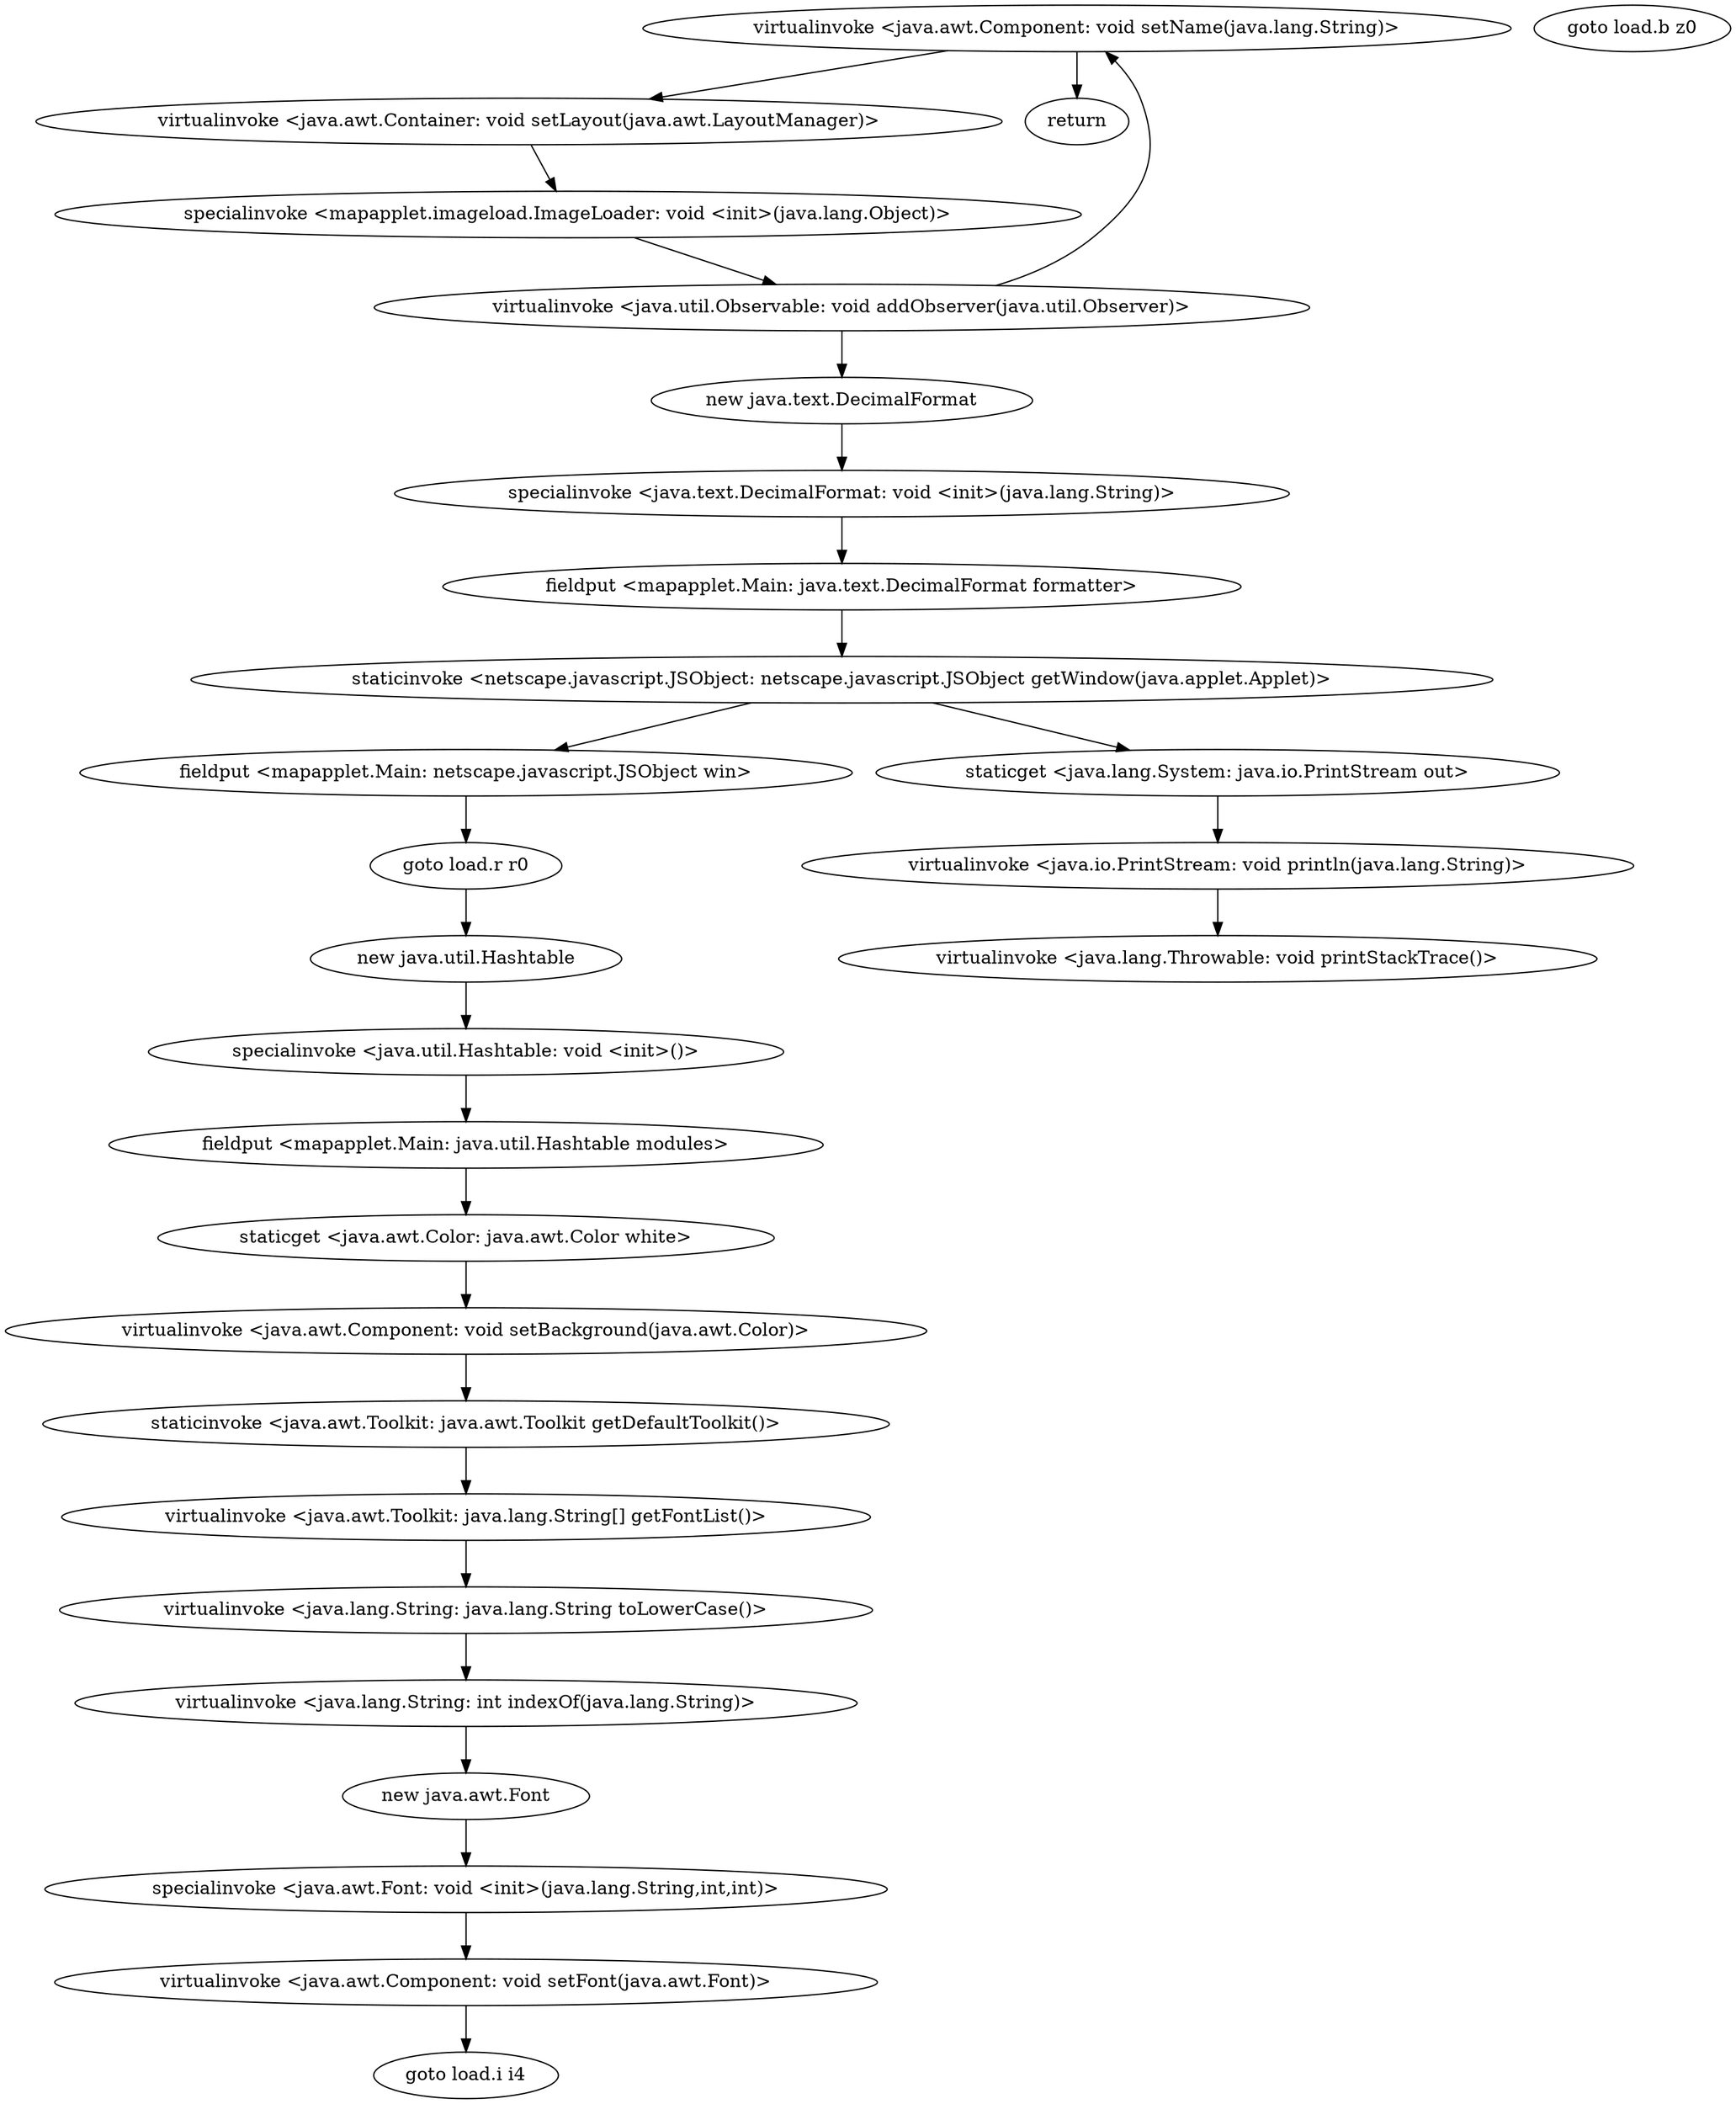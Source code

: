 digraph "" {
"virtualinvoke <java.awt.Component: void setName(java.lang.String)>";
 "virtualinvoke <java.awt.Component: void setName(java.lang.String)>"->"virtualinvoke <java.awt.Container: void setLayout(java.awt.LayoutManager)>";
 "virtualinvoke <java.awt.Container: void setLayout(java.awt.LayoutManager)>"->"specialinvoke <mapapplet.imageload.ImageLoader: void <init>(java.lang.Object)>";
 "specialinvoke <mapapplet.imageload.ImageLoader: void <init>(java.lang.Object)>"->"virtualinvoke <java.util.Observable: void addObserver(java.util.Observer)>";
 "virtualinvoke <java.util.Observable: void addObserver(java.util.Observer)>"->"new java.text.DecimalFormat";
 "new java.text.DecimalFormat"->"specialinvoke <java.text.DecimalFormat: void <init>(java.lang.String)>";
 "specialinvoke <java.text.DecimalFormat: void <init>(java.lang.String)>"->"fieldput <mapapplet.Main: java.text.DecimalFormat formatter>";
 "fieldput <mapapplet.Main: java.text.DecimalFormat formatter>"->"staticinvoke <netscape.javascript.JSObject: netscape.javascript.JSObject getWindow(java.applet.Applet)>";
 "staticinvoke <netscape.javascript.JSObject: netscape.javascript.JSObject getWindow(java.applet.Applet)>"->"fieldput <mapapplet.Main: netscape.javascript.JSObject win>";
 "fieldput <mapapplet.Main: netscape.javascript.JSObject win>"->"goto load.r r0";
 "goto load.r r0"->"new java.util.Hashtable";
 "new java.util.Hashtable"->"specialinvoke <java.util.Hashtable: void <init>()>";
 "specialinvoke <java.util.Hashtable: void <init>()>"->"fieldput <mapapplet.Main: java.util.Hashtable modules>";
 "fieldput <mapapplet.Main: java.util.Hashtable modules>"->"staticget <java.awt.Color: java.awt.Color white>";
 "staticget <java.awt.Color: java.awt.Color white>"->"virtualinvoke <java.awt.Component: void setBackground(java.awt.Color)>";
 "virtualinvoke <java.awt.Component: void setBackground(java.awt.Color)>"->"staticinvoke <java.awt.Toolkit: java.awt.Toolkit getDefaultToolkit()>";
 "staticinvoke <java.awt.Toolkit: java.awt.Toolkit getDefaultToolkit()>"->"virtualinvoke <java.awt.Toolkit: java.lang.String[] getFontList()>";
 "virtualinvoke <java.awt.Toolkit: java.lang.String[] getFontList()>"->"virtualinvoke <java.lang.String: java.lang.String toLowerCase()>";
 "virtualinvoke <java.lang.String: java.lang.String toLowerCase()>"->"virtualinvoke <java.lang.String: int indexOf(java.lang.String)>";
 "virtualinvoke <java.lang.String: int indexOf(java.lang.String)>"->"new java.awt.Font";
 "new java.awt.Font"->"specialinvoke <java.awt.Font: void <init>(java.lang.String,int,int)>";
 "specialinvoke <java.awt.Font: void <init>(java.lang.String,int,int)>"->"virtualinvoke <java.awt.Component: void setFont(java.awt.Font)>";
 "virtualinvoke <java.awt.Component: void setFont(java.awt.Font)>"->"goto load.i i4";
"goto load.b z0";
"virtualinvoke <java.util.Observable: void addObserver(java.util.Observer)>";
 "virtualinvoke <java.util.Observable: void addObserver(java.util.Observer)>"->"virtualinvoke <java.awt.Component: void setName(java.lang.String)>";
 "virtualinvoke <java.awt.Component: void setName(java.lang.String)>"->"return";
 "staticinvoke <netscape.javascript.JSObject: netscape.javascript.JSObject getWindow(java.applet.Applet)>"->"staticget <java.lang.System: java.io.PrintStream out>";
 "staticget <java.lang.System: java.io.PrintStream out>"->"virtualinvoke <java.io.PrintStream: void println(java.lang.String)>";
 "virtualinvoke <java.io.PrintStream: void println(java.lang.String)>"->"virtualinvoke <java.lang.Throwable: void printStackTrace()>";
}
